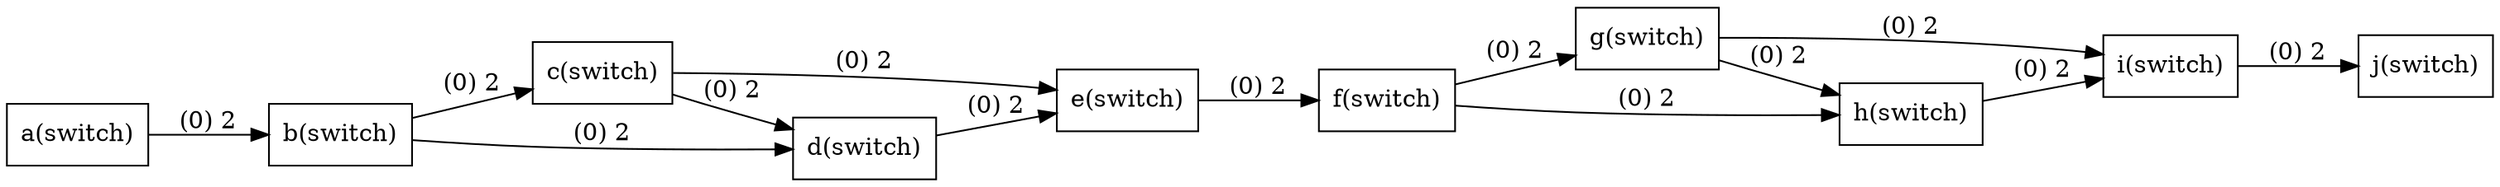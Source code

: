 digraph G{
rankdir=LR;
node [shape=record];

a [label="a(switch)"];
b [label="b(switch)"];
a->b[label="(0) 2"];
b [label="b(switch)"];
c [label="c(switch)"];
b->c[label="(0) 2"];
c [label="c(switch)"];
d [label="d(switch)"];
c->d[label="(0) 2"];
d [label="d(switch)"];
e [label="e(switch)"];
d->e[label="(0) 2"];
e [label="e(switch)"];
f [label="f(switch)"];
e->f[label="(0) 2"];
f [label="f(switch)"];
g [label="g(switch)"];
f->g[label="(0) 2"];
g [label="g(switch)"];
h [label="h(switch)"];
g->h[label="(0) 2"];
h [label="h(switch)"];
i [label="i(switch)"];
h->i[label="(0) 2"];
i [label="i(switch)"];
j [label="j(switch)"];
i->j[label="(0) 2"];
b [label="b(switch)"];
d [label="d(switch)"];
b->d[label="(0) 2"];
c [label="c(switch)"];
e [label="e(switch)"];
c->e[label="(0) 2"];
f [label="f(switch)"];
h [label="h(switch)"];
f->h[label="(0) 2"];
g [label="g(switch)"];
i [label="i(switch)"];
g->i[label="(0) 2"];

}